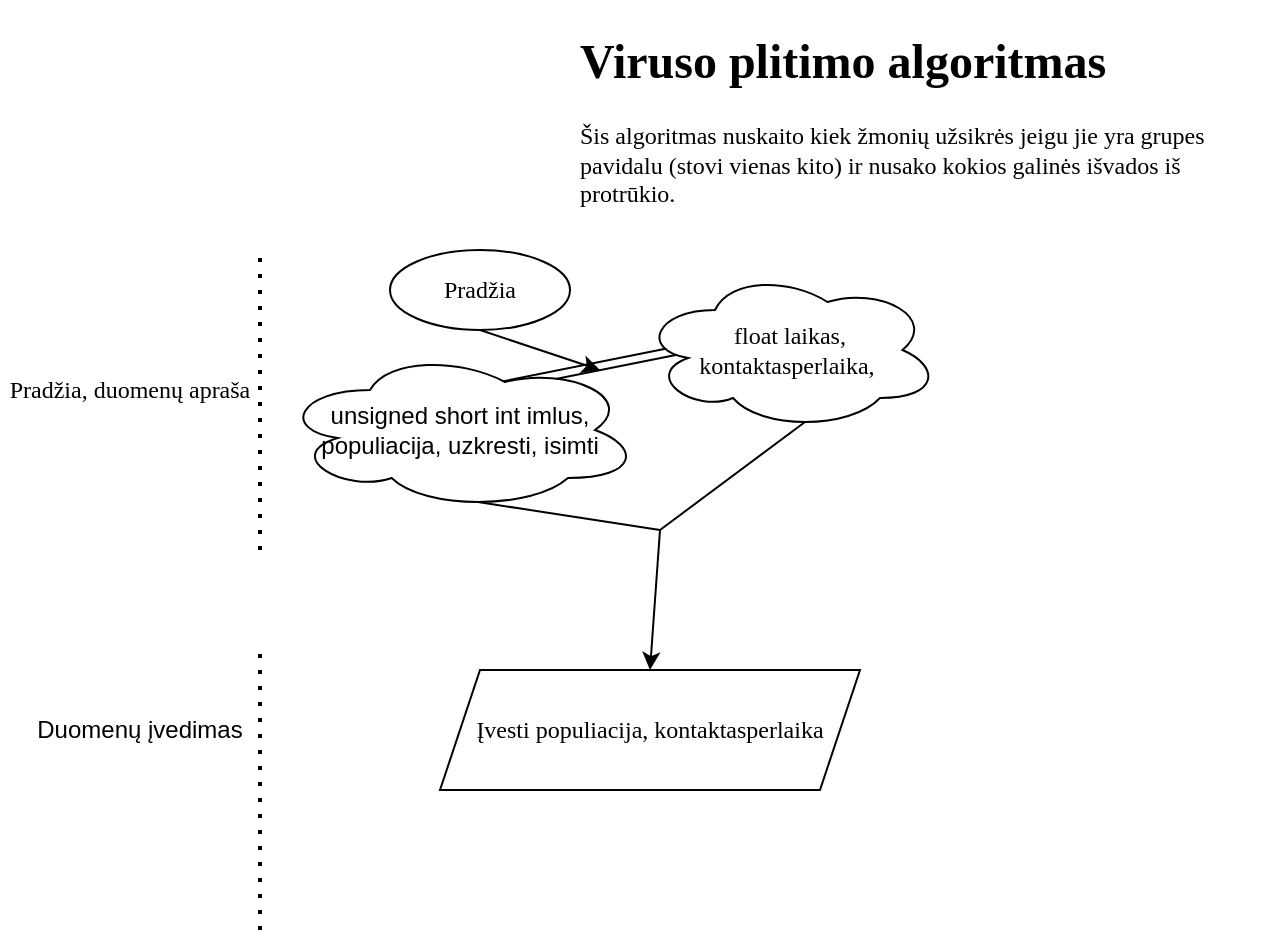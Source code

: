 <mxfile version="13.7.7" type="github"><diagram id="6kIjmEtIyEf3lONh3IPI" name="Page-1"><mxGraphModel dx="2009" dy="1971" grid="1" gridSize="10" guides="1" tooltips="1" connect="1" arrows="1" fold="1" page="1" pageScale="1" pageWidth="827" pageHeight="1169" math="0" shadow="0"><root><mxCell id="0"/><mxCell id="1" parent="0"/><mxCell id="NWtz95sEB-xLurl9V2rV-1" value="&lt;h1&gt;Viruso plitimo algoritmas&lt;/h1&gt;&lt;p&gt;Šis algoritmas nuskaito kiek žmonių užsikrės jeigu jie yra grupes pavidalu (stovi vienas kito) ir nusako kokios galinės išvados iš protrūkio.&lt;/p&gt;" style="text;html=1;spacing=5;spacingTop=-20;overflow=hidden;rounded=0;fontFamily=Times New Roman;labelBackgroundColor=none;labelBorderColor=none;whiteSpace=wrap;verticalAlign=middle;" parent="1" vertex="1"><mxGeometry x="235" y="10" width="351" height="100" as="geometry"/></mxCell><mxCell id="17S4lZZviERsVj7J79wM-1" value="Pradžia" style="ellipse;whiteSpace=wrap;html=1;labelBackgroundColor=none;fontFamily=Times New Roman;fontColor=#000000;" vertex="1" parent="1"><mxGeometry x="145" y="120" width="90" height="40" as="geometry"/></mxCell><mxCell id="17S4lZZviERsVj7J79wM-17" value="" style="shape=link;html=1;fontFamily=Times New Roman;fontColor=#000000;entryX=0;entryY=0.5;entryDx=0;entryDy=0;exitX=0.5;exitY=0;exitDx=0;exitDy=0;" edge="1" parent="1"><mxGeometry width="100" relative="1" as="geometry"><mxPoint x="190" y="190" as="sourcePoint"/><mxPoint x="290" y="170" as="targetPoint"/></mxGeometry></mxCell><mxCell id="17S4lZZviERsVj7J79wM-18" value="" style="endArrow=classic;html=1;fontFamily=Times New Roman;fontColor=#000000;exitX=0.5;exitY=1;exitDx=0;exitDy=0;" edge="1" parent="1" source="17S4lZZviERsVj7J79wM-1"><mxGeometry width="50" height="50" relative="1" as="geometry"><mxPoint x="390" y="290" as="sourcePoint"/><mxPoint x="250" y="180" as="targetPoint"/></mxGeometry></mxCell><mxCell id="17S4lZZviERsVj7J79wM-19" value="Pradžia, duomenų apraša" style="text;html=1;strokeColor=none;fillColor=none;align=center;verticalAlign=middle;whiteSpace=wrap;rounded=0;labelBackgroundColor=none;fontFamily=Times New Roman;fontColor=#000000;" vertex="1" parent="1"><mxGeometry x="-50" y="180" width="130" height="20" as="geometry"/></mxCell><mxCell id="17S4lZZviERsVj7J79wM-20" value="" style="endArrow=none;dashed=1;html=1;dashPattern=1 3;strokeWidth=2;fontFamily=Times New Roman;fontColor=#000000;" edge="1" parent="1"><mxGeometry width="50" height="50" relative="1" as="geometry"><mxPoint x="80" y="270" as="sourcePoint"/><mxPoint x="80" y="120" as="targetPoint"/></mxGeometry></mxCell><mxCell id="17S4lZZviERsVj7J79wM-21" value="&lt;span style=&quot;font-family: &amp;#34;helvetica&amp;#34;&quot;&gt;unsigned short int imlus, populiacija, uzkresti, isimti&lt;/span&gt;" style="ellipse;shape=cloud;whiteSpace=wrap;html=1;labelBackgroundColor=none;fontFamily=Times New Roman;fontColor=#000000;" vertex="1" parent="1"><mxGeometry x="90" y="170" width="180" height="80" as="geometry"/></mxCell><mxCell id="17S4lZZviERsVj7J79wM-22" value="&lt;span&gt;float laikas, kontaktasperlaika,&amp;nbsp;&lt;/span&gt;" style="ellipse;shape=cloud;whiteSpace=wrap;html=1;labelBackgroundColor=none;fontFamily=Times New Roman;fontColor=#000000;" vertex="1" parent="1"><mxGeometry x="270" y="130" width="150" height="80" as="geometry"/></mxCell><mxCell id="17S4lZZviERsVj7J79wM-23" value="Įvesti populiacija, kontaktasperlaika" style="shape=parallelogram;perimeter=parallelogramPerimeter;whiteSpace=wrap;html=1;fixedSize=1;labelBackgroundColor=none;fontFamily=Times New Roman;fontColor=#000000;" vertex="1" parent="1"><mxGeometry x="170" y="330" width="210" height="60" as="geometry"/></mxCell><mxCell id="17S4lZZviERsVj7J79wM-24" value="" style="endArrow=none;dashed=1;html=1;dashPattern=1 3;strokeWidth=2;fontFamily=Times New Roman;fontColor=#000000;" edge="1" parent="1"><mxGeometry width="50" height="50" relative="1" as="geometry"><mxPoint x="80" y="460" as="sourcePoint"/><mxPoint x="80" y="320" as="targetPoint"/></mxGeometry></mxCell><mxCell id="17S4lZZviERsVj7J79wM-25" value="Duomenų įvedimas" style="text;html=1;strokeColor=none;fillColor=none;align=center;verticalAlign=middle;whiteSpace=wrap;rounded=0;" vertex="1" parent="1"><mxGeometry x="-40" y="350" width="120" height="20" as="geometry"/></mxCell><mxCell id="17S4lZZviERsVj7J79wM-26" value="" style="endArrow=none;html=1;fontFamily=Times New Roman;fontColor=#000000;entryX=0.55;entryY=0.95;entryDx=0;entryDy=0;entryPerimeter=0;" edge="1" parent="1" target="17S4lZZviERsVj7J79wM-22"><mxGeometry width="50" height="50" relative="1" as="geometry"><mxPoint x="280" y="260" as="sourcePoint"/><mxPoint x="440" y="220" as="targetPoint"/></mxGeometry></mxCell><mxCell id="17S4lZZviERsVj7J79wM-27" value="" style="endArrow=none;html=1;fontFamily=Times New Roman;fontColor=#000000;entryX=0.55;entryY=0.95;entryDx=0;entryDy=0;entryPerimeter=0;" edge="1" parent="1" target="17S4lZZviERsVj7J79wM-21"><mxGeometry width="50" height="50" relative="1" as="geometry"><mxPoint x="280" y="260" as="sourcePoint"/><mxPoint x="440" y="220" as="targetPoint"/></mxGeometry></mxCell><mxCell id="17S4lZZviERsVj7J79wM-28" value="" style="endArrow=classic;html=1;fontFamily=Times New Roman;fontColor=#000000;entryX=0.5;entryY=0;entryDx=0;entryDy=0;" edge="1" parent="1" target="17S4lZZviERsVj7J79wM-23"><mxGeometry width="50" height="50" relative="1" as="geometry"><mxPoint x="280" y="260" as="sourcePoint"/><mxPoint x="440" y="220" as="targetPoint"/></mxGeometry></mxCell></root></mxGraphModel></diagram></mxfile>